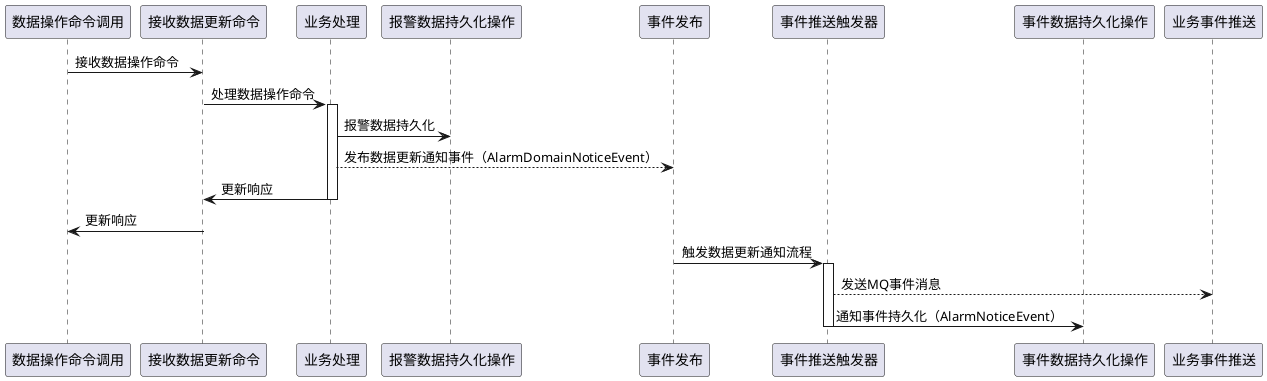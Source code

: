 @startuml

participant 数据操作命令调用 as external
participant 接收数据更新命令 as command
participant 业务处理 as service
participant 报警数据持久化操作 as alarmRepository
participant 事件发布 as publisher
participant 事件推送触发器 as trigger
participant 事件数据持久化操作 as eventRepository
participant 业务事件推送 as producer

external -> command:接收数据操作命令
command -> service:处理数据操作命令

activate service
service -> alarmRepository:报警数据持久化
service --> publisher:发布数据更新通知事件（AlarmDomainNoticeEvent）
service ->command:更新响应
deactivate service
external <- command:更新响应

publisher -> trigger:触发数据更新通知流程
activate trigger
trigger --> producer:发送MQ事件消息
trigger -> eventRepository:通知事件持久化（AlarmNoticeEvent）
deactivate trigger

@enduml